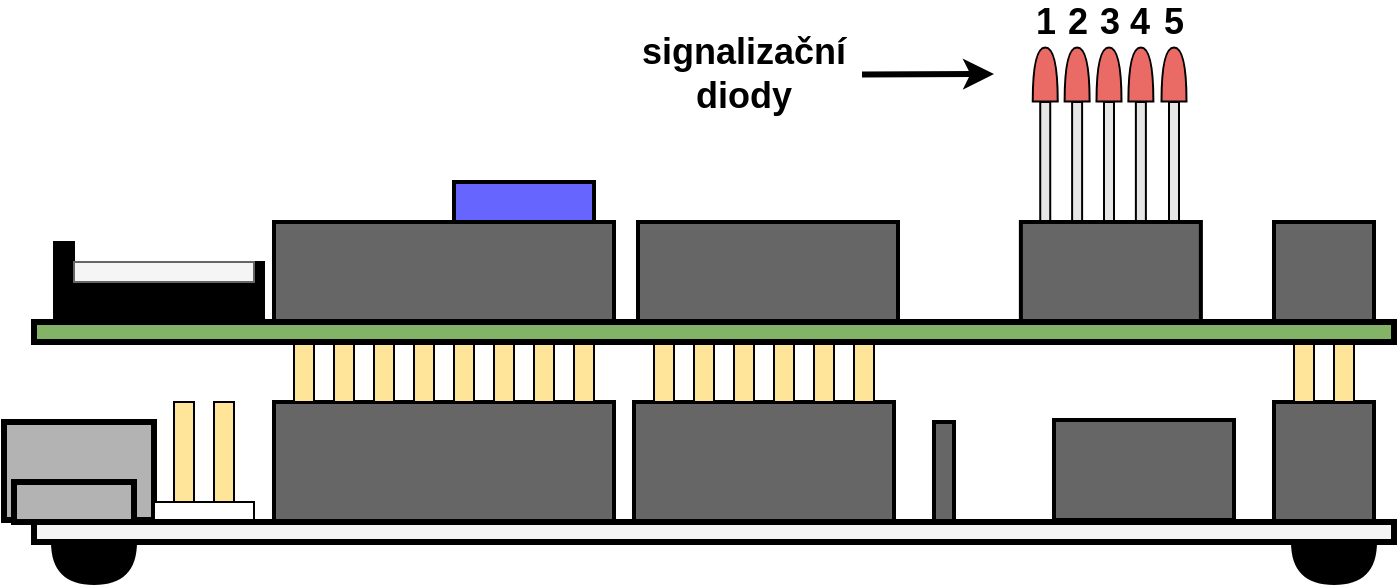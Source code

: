 <mxfile version="26.2.2">
  <diagram name="Page-1" id="JqidS-dOSWsCjEloHIh6">
    <mxGraphModel dx="1190" dy="701" grid="1" gridSize="10" guides="1" tooltips="1" connect="1" arrows="1" fold="1" page="1" pageScale="1" pageWidth="1169" pageHeight="827" math="0" shadow="0">
      <root>
        <mxCell id="0" />
        <mxCell id="1" parent="0" />
        <mxCell id="wiUsbfMSmkZRmjwuOx8V-56" value="" style="rounded=0;whiteSpace=wrap;html=1;fillColor=#E6E6E6;" vertex="1" parent="1">
          <mxGeometry x="807.5" y="230" width="5" height="60" as="geometry" />
        </mxCell>
        <mxCell id="wiUsbfMSmkZRmjwuOx8V-58" value="" style="rounded=0;whiteSpace=wrap;html=1;fillColor=#E6E6E6;" vertex="1" parent="1">
          <mxGeometry x="790.94" y="230" width="5" height="60" as="geometry" />
        </mxCell>
        <mxCell id="wiUsbfMSmkZRmjwuOx8V-60" value="" style="rounded=0;whiteSpace=wrap;html=1;fillColor=#E6E6E6;" vertex="1" parent="1">
          <mxGeometry x="775" y="230" width="5" height="60" as="geometry" />
        </mxCell>
        <mxCell id="wiUsbfMSmkZRmjwuOx8V-62" value="" style="rounded=0;whiteSpace=wrap;html=1;fillColor=#E6E6E6;" vertex="1" parent="1">
          <mxGeometry x="759.06" y="230" width="5" height="60" as="geometry" />
        </mxCell>
        <mxCell id="wiUsbfMSmkZRmjwuOx8V-64" value="" style="rounded=0;whiteSpace=wrap;html=1;fillColor=#E6E6E6;" vertex="1" parent="1">
          <mxGeometry x="743.12" y="230" width="5" height="60" as="geometry" />
        </mxCell>
        <mxCell id="wiUsbfMSmkZRmjwuOx8V-66" value="" style="rounded=0;whiteSpace=wrap;html=1;fillColor=#B3B3B3;fontColor=#333333;strokeColor=#000000;strokeWidth=3;" vertex="1" parent="1">
          <mxGeometry x="225" y="390" width="75" height="49" as="geometry" />
        </mxCell>
        <mxCell id="wiUsbfMSmkZRmjwuOx8V-4" value="" style="shape=or;whiteSpace=wrap;html=1;rotation=90;strokeWidth=3;fillColor=#000000;" vertex="1" parent="1">
          <mxGeometry x="880" y="440" width="20" height="40" as="geometry" />
        </mxCell>
        <mxCell id="wiUsbfMSmkZRmjwuOx8V-5" value="" style="shape=or;whiteSpace=wrap;html=1;rotation=90;strokeWidth=3;fillColor=#000000;" vertex="1" parent="1">
          <mxGeometry x="260" y="440" width="20" height="40" as="geometry" />
        </mxCell>
        <mxCell id="wiUsbfMSmkZRmjwuOx8V-6" value="" style="rounded=0;whiteSpace=wrap;html=1;strokeWidth=2;fillColor=#666666;" vertex="1" parent="1">
          <mxGeometry x="860" y="380" width="50" height="60" as="geometry" />
        </mxCell>
        <mxCell id="wiUsbfMSmkZRmjwuOx8V-7" value="" style="rounded=0;whiteSpace=wrap;html=1;strokeWidth=2;fillColor=#666666;" vertex="1" parent="1">
          <mxGeometry x="360" y="380" width="170" height="60" as="geometry" />
        </mxCell>
        <mxCell id="wiUsbfMSmkZRmjwuOx8V-8" value="" style="rounded=0;whiteSpace=wrap;html=1;strokeWidth=2;fillColor=#666666;" vertex="1" parent="1">
          <mxGeometry x="540" y="380" width="130" height="60" as="geometry" />
        </mxCell>
        <mxCell id="wiUsbfMSmkZRmjwuOx8V-9" value="" style="rounded=0;whiteSpace=wrap;html=1;strokeWidth=2;fillColor=#666666;" vertex="1" parent="1">
          <mxGeometry x="690" y="390" width="10" height="50" as="geometry" />
        </mxCell>
        <mxCell id="wiUsbfMSmkZRmjwuOx8V-10" value="" style="rounded=0;whiteSpace=wrap;html=1;strokeWidth=2;fillColor=#666666;" vertex="1" parent="1">
          <mxGeometry x="750" y="389" width="90" height="50" as="geometry" />
        </mxCell>
        <mxCell id="wiUsbfMSmkZRmjwuOx8V-11" value="" style="rounded=0;whiteSpace=wrap;html=1;fillColor=#FFE599;" vertex="1" parent="1">
          <mxGeometry x="370" y="350" width="10" height="30" as="geometry" />
        </mxCell>
        <mxCell id="wiUsbfMSmkZRmjwuOx8V-12" value="" style="rounded=0;whiteSpace=wrap;html=1;fillColor=#FFE599;" vertex="1" parent="1">
          <mxGeometry x="390" y="350" width="10" height="30" as="geometry" />
        </mxCell>
        <mxCell id="wiUsbfMSmkZRmjwuOx8V-13" value="" style="rounded=0;whiteSpace=wrap;html=1;fillColor=#FFE599;" vertex="1" parent="1">
          <mxGeometry x="410" y="350" width="10" height="30" as="geometry" />
        </mxCell>
        <mxCell id="wiUsbfMSmkZRmjwuOx8V-14" value="" style="rounded=0;whiteSpace=wrap;html=1;fillColor=#FFE599;" vertex="1" parent="1">
          <mxGeometry x="430" y="350" width="10" height="30" as="geometry" />
        </mxCell>
        <mxCell id="wiUsbfMSmkZRmjwuOx8V-15" value="" style="rounded=0;whiteSpace=wrap;html=1;fillColor=#FFE599;" vertex="1" parent="1">
          <mxGeometry x="470" y="350" width="10" height="30" as="geometry" />
        </mxCell>
        <mxCell id="wiUsbfMSmkZRmjwuOx8V-16" value="" style="rounded=0;whiteSpace=wrap;html=1;fillColor=#FFE599;" vertex="1" parent="1">
          <mxGeometry x="490" y="350" width="10" height="30" as="geometry" />
        </mxCell>
        <mxCell id="wiUsbfMSmkZRmjwuOx8V-17" value="" style="rounded=0;whiteSpace=wrap;html=1;fillColor=#FFE599;" vertex="1" parent="1">
          <mxGeometry x="510" y="350" width="10" height="30" as="geometry" />
        </mxCell>
        <mxCell id="wiUsbfMSmkZRmjwuOx8V-18" value="" style="rounded=0;whiteSpace=wrap;html=1;fillColor=#FFE599;" vertex="1" parent="1">
          <mxGeometry x="550" y="350" width="10" height="30" as="geometry" />
        </mxCell>
        <mxCell id="wiUsbfMSmkZRmjwuOx8V-20" value="" style="rounded=0;whiteSpace=wrap;html=1;fillColor=#FFE599;" vertex="1" parent="1">
          <mxGeometry x="450" y="350" width="10" height="30" as="geometry" />
        </mxCell>
        <mxCell id="wiUsbfMSmkZRmjwuOx8V-22" value="" style="rounded=0;whiteSpace=wrap;html=1;" vertex="1" parent="1">
          <mxGeometry x="300" y="430" width="50" height="10" as="geometry" />
        </mxCell>
        <mxCell id="wiUsbfMSmkZRmjwuOx8V-23" value="" style="rounded=0;whiteSpace=wrap;html=1;fillColor=#FFE599;" vertex="1" parent="1">
          <mxGeometry x="330" y="380" width="10" height="50" as="geometry" />
        </mxCell>
        <mxCell id="wiUsbfMSmkZRmjwuOx8V-24" value="" style="rounded=0;whiteSpace=wrap;html=1;fillColor=#FFE599;" vertex="1" parent="1">
          <mxGeometry x="310" y="380" width="10" height="50" as="geometry" />
        </mxCell>
        <mxCell id="wiUsbfMSmkZRmjwuOx8V-25" value="" style="rounded=0;whiteSpace=wrap;html=1;fillColor=#B3B3B3;fontColor=#333333;strokeColor=#000000;strokeWidth=3;" vertex="1" parent="1">
          <mxGeometry x="230" y="420" width="60" height="20" as="geometry" />
        </mxCell>
        <mxCell id="wiUsbfMSmkZRmjwuOx8V-28" value="" style="rounded=0;whiteSpace=wrap;html=1;fillColor=#FFE599;" vertex="1" parent="1">
          <mxGeometry x="570" y="350" width="10" height="30" as="geometry" />
        </mxCell>
        <mxCell id="wiUsbfMSmkZRmjwuOx8V-29" value="" style="rounded=0;whiteSpace=wrap;html=1;fillColor=#FFE599;" vertex="1" parent="1">
          <mxGeometry x="590" y="350" width="10" height="30" as="geometry" />
        </mxCell>
        <mxCell id="wiUsbfMSmkZRmjwuOx8V-30" value="" style="rounded=0;whiteSpace=wrap;html=1;fillColor=#FFE599;" vertex="1" parent="1">
          <mxGeometry x="610" y="350" width="10" height="30" as="geometry" />
        </mxCell>
        <mxCell id="wiUsbfMSmkZRmjwuOx8V-31" value="" style="rounded=0;whiteSpace=wrap;html=1;fillColor=#FFE599;" vertex="1" parent="1">
          <mxGeometry x="630" y="350" width="10" height="30" as="geometry" />
        </mxCell>
        <mxCell id="wiUsbfMSmkZRmjwuOx8V-32" value="" style="rounded=0;whiteSpace=wrap;html=1;fillColor=#FFE599;" vertex="1" parent="1">
          <mxGeometry x="650" y="350" width="10" height="30" as="geometry" />
        </mxCell>
        <mxCell id="wiUsbfMSmkZRmjwuOx8V-1" value="" style="rounded=0;whiteSpace=wrap;html=1;strokeWidth=3;fontStyle=1;fillColor=#f5f5f5;fontColor=#333333;strokeColor=#000000;" vertex="1" parent="1">
          <mxGeometry x="240" y="440" width="680" height="10" as="geometry" />
        </mxCell>
        <mxCell id="wiUsbfMSmkZRmjwuOx8V-34" value="" style="rounded=0;whiteSpace=wrap;html=1;fillColor=#FFE599;" vertex="1" parent="1">
          <mxGeometry x="890" y="350" width="10" height="30" as="geometry" />
        </mxCell>
        <mxCell id="wiUsbfMSmkZRmjwuOx8V-35" value="" style="rounded=0;whiteSpace=wrap;html=1;fillColor=#FFE599;" vertex="1" parent="1">
          <mxGeometry x="870" y="350" width="10" height="30" as="geometry" />
        </mxCell>
        <mxCell id="wiUsbfMSmkZRmjwuOx8V-36" value="" style="rounded=0;whiteSpace=wrap;html=1;strokeWidth=2;fillColor=#666666;" vertex="1" parent="1">
          <mxGeometry x="860" y="290" width="50" height="50" as="geometry" />
        </mxCell>
        <mxCell id="wiUsbfMSmkZRmjwuOx8V-37" value="" style="rounded=0;whiteSpace=wrap;html=1;strokeWidth=2;fillColor=#666666;" vertex="1" parent="1">
          <mxGeometry x="733.44" y="290" width="90" height="50" as="geometry" />
        </mxCell>
        <mxCell id="wiUsbfMSmkZRmjwuOx8V-48" value="" style="rounded=0;whiteSpace=wrap;html=1;strokeWidth=2;fillColor=#666666;" vertex="1" parent="1">
          <mxGeometry x="542" y="290" width="130" height="50" as="geometry" />
        </mxCell>
        <mxCell id="wiUsbfMSmkZRmjwuOx8V-49" value="" style="rounded=0;whiteSpace=wrap;html=1;strokeWidth=2;fillColor=#666666;" vertex="1" parent="1">
          <mxGeometry x="360" y="290" width="170" height="50" as="geometry" />
        </mxCell>
        <mxCell id="wiUsbfMSmkZRmjwuOx8V-50" value="" style="rounded=0;whiteSpace=wrap;html=1;fillColor=#6666FF;strokeColor=#000000;strokeWidth=2;" vertex="1" parent="1">
          <mxGeometry x="450" y="270" width="70" height="20" as="geometry" />
        </mxCell>
        <mxCell id="wiUsbfMSmkZRmjwuOx8V-51" value="" style="rounded=0;whiteSpace=wrap;html=1;fillColor=#000000;" vertex="1" parent="1">
          <mxGeometry x="250" y="300" width="10" height="40" as="geometry" />
        </mxCell>
        <mxCell id="wiUsbfMSmkZRmjwuOx8V-53" value="" style="rounded=0;whiteSpace=wrap;html=1;fillColor=#000000;" vertex="1" parent="1">
          <mxGeometry x="250" y="310" width="105" height="30" as="geometry" />
        </mxCell>
        <mxCell id="wiUsbfMSmkZRmjwuOx8V-52" value="" style="rounded=0;whiteSpace=wrap;html=1;fillColor=#000000;" vertex="1" parent="1">
          <mxGeometry x="350" y="310" width="5" height="30" as="geometry" />
        </mxCell>
        <mxCell id="wiUsbfMSmkZRmjwuOx8V-33" value="" style="rounded=0;whiteSpace=wrap;html=1;strokeWidth=3;fillColor=#82B366;" vertex="1" parent="1">
          <mxGeometry x="240" y="340" width="680" height="10" as="geometry" />
        </mxCell>
        <mxCell id="wiUsbfMSmkZRmjwuOx8V-57" value="" style="shape=or;whiteSpace=wrap;html=1;rotation=-90;fillColor=#EA6B66;" vertex="1" parent="1">
          <mxGeometry x="796.56" y="210" width="26.88" height="12.5" as="geometry" />
        </mxCell>
        <mxCell id="wiUsbfMSmkZRmjwuOx8V-59" value="" style="shape=or;whiteSpace=wrap;html=1;rotation=-90;fillColor=#EA6B66;" vertex="1" parent="1">
          <mxGeometry x="780.0" y="210" width="26.88" height="12.5" as="geometry" />
        </mxCell>
        <mxCell id="wiUsbfMSmkZRmjwuOx8V-61" value="" style="shape=or;whiteSpace=wrap;html=1;rotation=-90;fillColor=#EA6B66;" vertex="1" parent="1">
          <mxGeometry x="764.06" y="210" width="26.88" height="12.5" as="geometry" />
        </mxCell>
        <mxCell id="wiUsbfMSmkZRmjwuOx8V-63" value="" style="shape=or;whiteSpace=wrap;html=1;rotation=-90;fillColor=#EA6B66;" vertex="1" parent="1">
          <mxGeometry x="748.12" y="210" width="26.88" height="12.5" as="geometry" />
        </mxCell>
        <mxCell id="wiUsbfMSmkZRmjwuOx8V-65" value="" style="shape=or;whiteSpace=wrap;html=1;rotation=-90;fillColor=#EA6B66;" vertex="1" parent="1">
          <mxGeometry x="732.18" y="210" width="26.88" height="12.5" as="geometry" />
        </mxCell>
        <mxCell id="wiUsbfMSmkZRmjwuOx8V-54" value="" style="rounded=0;whiteSpace=wrap;html=1;fillColor=#f5f5f5;fontColor=#333333;strokeColor=#666666;" vertex="1" parent="1">
          <mxGeometry x="260" y="310" width="90" height="10" as="geometry" />
        </mxCell>
        <mxCell id="wiUsbfMSmkZRmjwuOx8V-67" value="&lt;font style=&quot;font-size: 18px;&quot;&gt;&lt;b style=&quot;&quot;&gt;1&lt;/b&gt;&lt;/font&gt;" style="text;html=1;align=center;verticalAlign=middle;whiteSpace=wrap;rounded=0;" vertex="1" parent="1">
          <mxGeometry x="733.59" y="180" width="24.06" height="20" as="geometry" />
        </mxCell>
        <mxCell id="wiUsbfMSmkZRmjwuOx8V-69" value="&lt;font style=&quot;font-size: 18px;&quot;&gt;&lt;b style=&quot;&quot;&gt;2&lt;/b&gt;&lt;/font&gt;" style="text;html=1;align=center;verticalAlign=middle;whiteSpace=wrap;rounded=0;" vertex="1" parent="1">
          <mxGeometry x="749.53" y="180" width="24.06" height="20" as="geometry" />
        </mxCell>
        <mxCell id="wiUsbfMSmkZRmjwuOx8V-70" value="&lt;font style=&quot;font-size: 18px;&quot;&gt;&lt;b style=&quot;&quot;&gt;3&lt;/b&gt;&lt;/font&gt;" style="text;html=1;align=center;verticalAlign=middle;whiteSpace=wrap;rounded=0;" vertex="1" parent="1">
          <mxGeometry x="766.41" y="180" width="24.06" height="20" as="geometry" />
        </mxCell>
        <mxCell id="wiUsbfMSmkZRmjwuOx8V-71" value="&lt;font style=&quot;font-size: 18px;&quot;&gt;&lt;b style=&quot;&quot;&gt;4&lt;/b&gt;&lt;/font&gt;" style="text;html=1;align=center;verticalAlign=middle;whiteSpace=wrap;rounded=0;" vertex="1" parent="1">
          <mxGeometry x="781.41" y="180" width="24.06" height="20" as="geometry" />
        </mxCell>
        <mxCell id="wiUsbfMSmkZRmjwuOx8V-72" value="&lt;font style=&quot;font-size: 18px;&quot;&gt;&lt;b style=&quot;&quot;&gt;5&lt;/b&gt;&lt;/font&gt;" style="text;html=1;align=center;verticalAlign=middle;whiteSpace=wrap;rounded=0;" vertex="1" parent="1">
          <mxGeometry x="797.97" y="180" width="24.06" height="20" as="geometry" />
        </mxCell>
        <mxCell id="wiUsbfMSmkZRmjwuOx8V-73" value="&lt;font style=&quot;font-size: 18px;&quot;&gt;&lt;b&gt;signalizační&lt;/b&gt;&lt;/font&gt;&lt;div&gt;&lt;font style=&quot;font-size: 18px;&quot;&gt;&lt;b&gt;diody&lt;/b&gt;&lt;/font&gt;&lt;/div&gt;" style="text;html=1;align=center;verticalAlign=middle;whiteSpace=wrap;rounded=0;" vertex="1" parent="1">
          <mxGeometry x="536" y="191.25" width="118" height="50" as="geometry" />
        </mxCell>
        <mxCell id="wiUsbfMSmkZRmjwuOx8V-74" value="" style="endArrow=classic;html=1;rounded=0;exitX=1;exitY=0.5;exitDx=0;exitDy=0;strokeWidth=3;" edge="1" parent="1" source="wiUsbfMSmkZRmjwuOx8V-73">
          <mxGeometry width="50" height="50" relative="1" as="geometry">
            <mxPoint x="650" y="222.5" as="sourcePoint" />
            <mxPoint x="720" y="216" as="targetPoint" />
          </mxGeometry>
        </mxCell>
      </root>
    </mxGraphModel>
  </diagram>
</mxfile>
